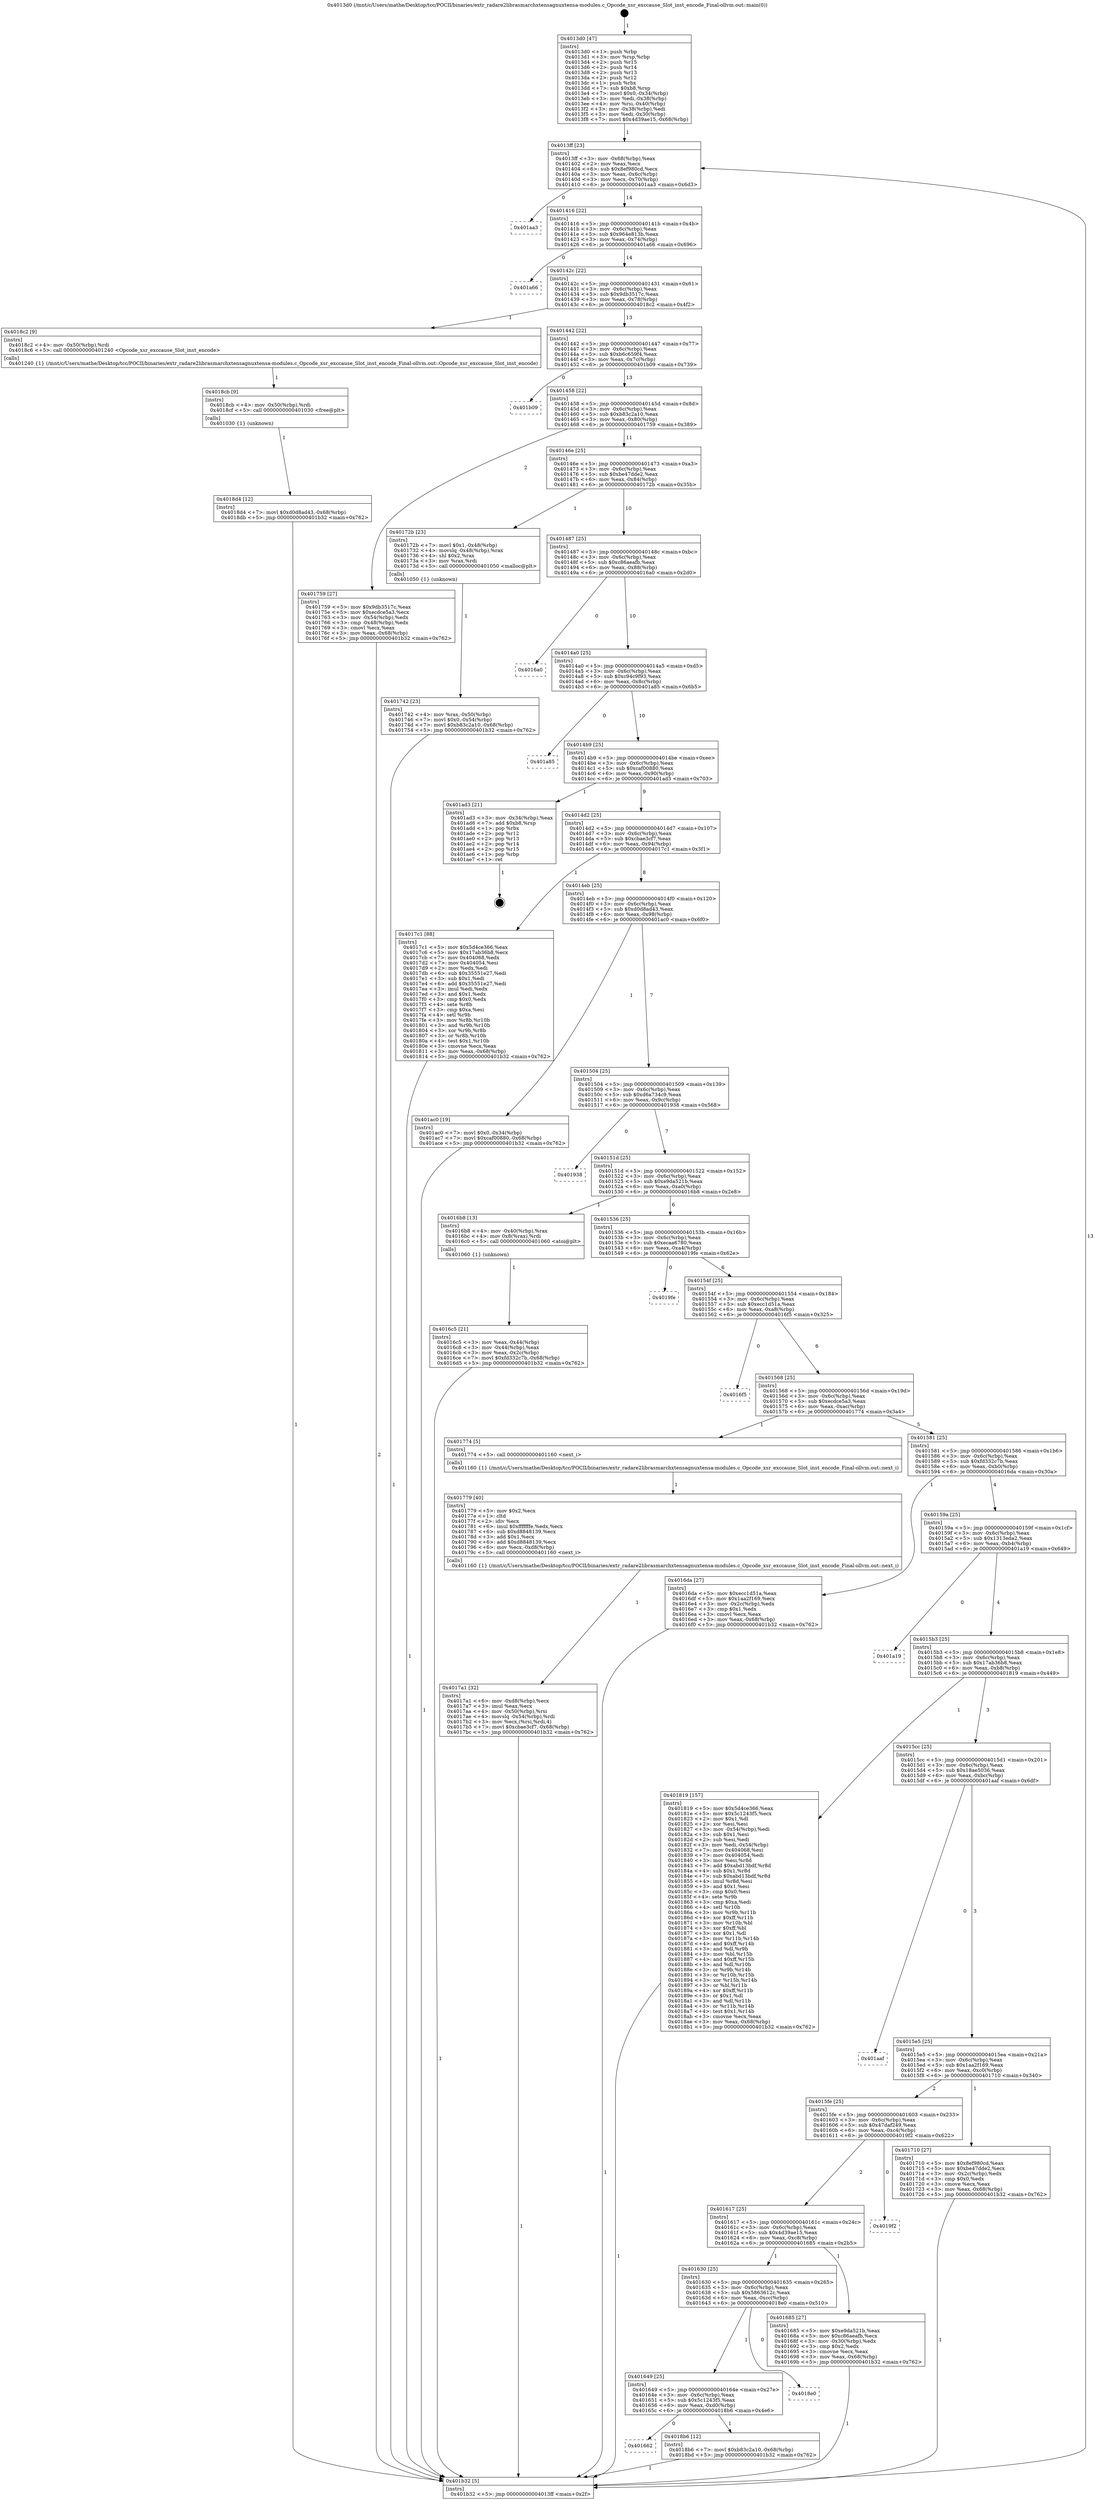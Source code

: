 digraph "0x4013d0" {
  label = "0x4013d0 (/mnt/c/Users/mathe/Desktop/tcc/POCII/binaries/extr_radare2librasmarchxtensagnuxtensa-modules.c_Opcode_xsr_exccause_Slot_inst_encode_Final-ollvm.out::main(0))"
  labelloc = "t"
  node[shape=record]

  Entry [label="",width=0.3,height=0.3,shape=circle,fillcolor=black,style=filled]
  "0x4013ff" [label="{
     0x4013ff [23]\l
     | [instrs]\l
     &nbsp;&nbsp;0x4013ff \<+3\>: mov -0x68(%rbp),%eax\l
     &nbsp;&nbsp;0x401402 \<+2\>: mov %eax,%ecx\l
     &nbsp;&nbsp;0x401404 \<+6\>: sub $0x8ef980cd,%ecx\l
     &nbsp;&nbsp;0x40140a \<+3\>: mov %eax,-0x6c(%rbp)\l
     &nbsp;&nbsp;0x40140d \<+3\>: mov %ecx,-0x70(%rbp)\l
     &nbsp;&nbsp;0x401410 \<+6\>: je 0000000000401aa3 \<main+0x6d3\>\l
  }"]
  "0x401aa3" [label="{
     0x401aa3\l
  }", style=dashed]
  "0x401416" [label="{
     0x401416 [22]\l
     | [instrs]\l
     &nbsp;&nbsp;0x401416 \<+5\>: jmp 000000000040141b \<main+0x4b\>\l
     &nbsp;&nbsp;0x40141b \<+3\>: mov -0x6c(%rbp),%eax\l
     &nbsp;&nbsp;0x40141e \<+5\>: sub $0x964e813b,%eax\l
     &nbsp;&nbsp;0x401423 \<+3\>: mov %eax,-0x74(%rbp)\l
     &nbsp;&nbsp;0x401426 \<+6\>: je 0000000000401a66 \<main+0x696\>\l
  }"]
  Exit [label="",width=0.3,height=0.3,shape=circle,fillcolor=black,style=filled,peripheries=2]
  "0x401a66" [label="{
     0x401a66\l
  }", style=dashed]
  "0x40142c" [label="{
     0x40142c [22]\l
     | [instrs]\l
     &nbsp;&nbsp;0x40142c \<+5\>: jmp 0000000000401431 \<main+0x61\>\l
     &nbsp;&nbsp;0x401431 \<+3\>: mov -0x6c(%rbp),%eax\l
     &nbsp;&nbsp;0x401434 \<+5\>: sub $0x9db3517c,%eax\l
     &nbsp;&nbsp;0x401439 \<+3\>: mov %eax,-0x78(%rbp)\l
     &nbsp;&nbsp;0x40143c \<+6\>: je 00000000004018c2 \<main+0x4f2\>\l
  }"]
  "0x4018d4" [label="{
     0x4018d4 [12]\l
     | [instrs]\l
     &nbsp;&nbsp;0x4018d4 \<+7\>: movl $0xd0d8ad43,-0x68(%rbp)\l
     &nbsp;&nbsp;0x4018db \<+5\>: jmp 0000000000401b32 \<main+0x762\>\l
  }"]
  "0x4018c2" [label="{
     0x4018c2 [9]\l
     | [instrs]\l
     &nbsp;&nbsp;0x4018c2 \<+4\>: mov -0x50(%rbp),%rdi\l
     &nbsp;&nbsp;0x4018c6 \<+5\>: call 0000000000401240 \<Opcode_xsr_exccause_Slot_inst_encode\>\l
     | [calls]\l
     &nbsp;&nbsp;0x401240 \{1\} (/mnt/c/Users/mathe/Desktop/tcc/POCII/binaries/extr_radare2librasmarchxtensagnuxtensa-modules.c_Opcode_xsr_exccause_Slot_inst_encode_Final-ollvm.out::Opcode_xsr_exccause_Slot_inst_encode)\l
  }"]
  "0x401442" [label="{
     0x401442 [22]\l
     | [instrs]\l
     &nbsp;&nbsp;0x401442 \<+5\>: jmp 0000000000401447 \<main+0x77\>\l
     &nbsp;&nbsp;0x401447 \<+3\>: mov -0x6c(%rbp),%eax\l
     &nbsp;&nbsp;0x40144a \<+5\>: sub $0xb6c659f4,%eax\l
     &nbsp;&nbsp;0x40144f \<+3\>: mov %eax,-0x7c(%rbp)\l
     &nbsp;&nbsp;0x401452 \<+6\>: je 0000000000401b09 \<main+0x739\>\l
  }"]
  "0x4018cb" [label="{
     0x4018cb [9]\l
     | [instrs]\l
     &nbsp;&nbsp;0x4018cb \<+4\>: mov -0x50(%rbp),%rdi\l
     &nbsp;&nbsp;0x4018cf \<+5\>: call 0000000000401030 \<free@plt\>\l
     | [calls]\l
     &nbsp;&nbsp;0x401030 \{1\} (unknown)\l
  }"]
  "0x401b09" [label="{
     0x401b09\l
  }", style=dashed]
  "0x401458" [label="{
     0x401458 [22]\l
     | [instrs]\l
     &nbsp;&nbsp;0x401458 \<+5\>: jmp 000000000040145d \<main+0x8d\>\l
     &nbsp;&nbsp;0x40145d \<+3\>: mov -0x6c(%rbp),%eax\l
     &nbsp;&nbsp;0x401460 \<+5\>: sub $0xb83c2a10,%eax\l
     &nbsp;&nbsp;0x401465 \<+3\>: mov %eax,-0x80(%rbp)\l
     &nbsp;&nbsp;0x401468 \<+6\>: je 0000000000401759 \<main+0x389\>\l
  }"]
  "0x401662" [label="{
     0x401662\l
  }", style=dashed]
  "0x401759" [label="{
     0x401759 [27]\l
     | [instrs]\l
     &nbsp;&nbsp;0x401759 \<+5\>: mov $0x9db3517c,%eax\l
     &nbsp;&nbsp;0x40175e \<+5\>: mov $0xecdce5a3,%ecx\l
     &nbsp;&nbsp;0x401763 \<+3\>: mov -0x54(%rbp),%edx\l
     &nbsp;&nbsp;0x401766 \<+3\>: cmp -0x48(%rbp),%edx\l
     &nbsp;&nbsp;0x401769 \<+3\>: cmovl %ecx,%eax\l
     &nbsp;&nbsp;0x40176c \<+3\>: mov %eax,-0x68(%rbp)\l
     &nbsp;&nbsp;0x40176f \<+5\>: jmp 0000000000401b32 \<main+0x762\>\l
  }"]
  "0x40146e" [label="{
     0x40146e [25]\l
     | [instrs]\l
     &nbsp;&nbsp;0x40146e \<+5\>: jmp 0000000000401473 \<main+0xa3\>\l
     &nbsp;&nbsp;0x401473 \<+3\>: mov -0x6c(%rbp),%eax\l
     &nbsp;&nbsp;0x401476 \<+5\>: sub $0xbe47dde2,%eax\l
     &nbsp;&nbsp;0x40147b \<+6\>: mov %eax,-0x84(%rbp)\l
     &nbsp;&nbsp;0x401481 \<+6\>: je 000000000040172b \<main+0x35b\>\l
  }"]
  "0x4018b6" [label="{
     0x4018b6 [12]\l
     | [instrs]\l
     &nbsp;&nbsp;0x4018b6 \<+7\>: movl $0xb83c2a10,-0x68(%rbp)\l
     &nbsp;&nbsp;0x4018bd \<+5\>: jmp 0000000000401b32 \<main+0x762\>\l
  }"]
  "0x40172b" [label="{
     0x40172b [23]\l
     | [instrs]\l
     &nbsp;&nbsp;0x40172b \<+7\>: movl $0x1,-0x48(%rbp)\l
     &nbsp;&nbsp;0x401732 \<+4\>: movslq -0x48(%rbp),%rax\l
     &nbsp;&nbsp;0x401736 \<+4\>: shl $0x2,%rax\l
     &nbsp;&nbsp;0x40173a \<+3\>: mov %rax,%rdi\l
     &nbsp;&nbsp;0x40173d \<+5\>: call 0000000000401050 \<malloc@plt\>\l
     | [calls]\l
     &nbsp;&nbsp;0x401050 \{1\} (unknown)\l
  }"]
  "0x401487" [label="{
     0x401487 [25]\l
     | [instrs]\l
     &nbsp;&nbsp;0x401487 \<+5\>: jmp 000000000040148c \<main+0xbc\>\l
     &nbsp;&nbsp;0x40148c \<+3\>: mov -0x6c(%rbp),%eax\l
     &nbsp;&nbsp;0x40148f \<+5\>: sub $0xc86aeafb,%eax\l
     &nbsp;&nbsp;0x401494 \<+6\>: mov %eax,-0x88(%rbp)\l
     &nbsp;&nbsp;0x40149a \<+6\>: je 00000000004016a0 \<main+0x2d0\>\l
  }"]
  "0x401649" [label="{
     0x401649 [25]\l
     | [instrs]\l
     &nbsp;&nbsp;0x401649 \<+5\>: jmp 000000000040164e \<main+0x27e\>\l
     &nbsp;&nbsp;0x40164e \<+3\>: mov -0x6c(%rbp),%eax\l
     &nbsp;&nbsp;0x401651 \<+5\>: sub $0x5c1243f5,%eax\l
     &nbsp;&nbsp;0x401656 \<+6\>: mov %eax,-0xd0(%rbp)\l
     &nbsp;&nbsp;0x40165c \<+6\>: je 00000000004018b6 \<main+0x4e6\>\l
  }"]
  "0x4016a0" [label="{
     0x4016a0\l
  }", style=dashed]
  "0x4014a0" [label="{
     0x4014a0 [25]\l
     | [instrs]\l
     &nbsp;&nbsp;0x4014a0 \<+5\>: jmp 00000000004014a5 \<main+0xd5\>\l
     &nbsp;&nbsp;0x4014a5 \<+3\>: mov -0x6c(%rbp),%eax\l
     &nbsp;&nbsp;0x4014a8 \<+5\>: sub $0xc94c9f93,%eax\l
     &nbsp;&nbsp;0x4014ad \<+6\>: mov %eax,-0x8c(%rbp)\l
     &nbsp;&nbsp;0x4014b3 \<+6\>: je 0000000000401a85 \<main+0x6b5\>\l
  }"]
  "0x4018e0" [label="{
     0x4018e0\l
  }", style=dashed]
  "0x401a85" [label="{
     0x401a85\l
  }", style=dashed]
  "0x4014b9" [label="{
     0x4014b9 [25]\l
     | [instrs]\l
     &nbsp;&nbsp;0x4014b9 \<+5\>: jmp 00000000004014be \<main+0xee\>\l
     &nbsp;&nbsp;0x4014be \<+3\>: mov -0x6c(%rbp),%eax\l
     &nbsp;&nbsp;0x4014c1 \<+5\>: sub $0xcaf00880,%eax\l
     &nbsp;&nbsp;0x4014c6 \<+6\>: mov %eax,-0x90(%rbp)\l
     &nbsp;&nbsp;0x4014cc \<+6\>: je 0000000000401ad3 \<main+0x703\>\l
  }"]
  "0x4017a1" [label="{
     0x4017a1 [32]\l
     | [instrs]\l
     &nbsp;&nbsp;0x4017a1 \<+6\>: mov -0xd8(%rbp),%ecx\l
     &nbsp;&nbsp;0x4017a7 \<+3\>: imul %eax,%ecx\l
     &nbsp;&nbsp;0x4017aa \<+4\>: mov -0x50(%rbp),%rsi\l
     &nbsp;&nbsp;0x4017ae \<+4\>: movslq -0x54(%rbp),%rdi\l
     &nbsp;&nbsp;0x4017b2 \<+3\>: mov %ecx,(%rsi,%rdi,4)\l
     &nbsp;&nbsp;0x4017b5 \<+7\>: movl $0xcbae3cf7,-0x68(%rbp)\l
     &nbsp;&nbsp;0x4017bc \<+5\>: jmp 0000000000401b32 \<main+0x762\>\l
  }"]
  "0x401ad3" [label="{
     0x401ad3 [21]\l
     | [instrs]\l
     &nbsp;&nbsp;0x401ad3 \<+3\>: mov -0x34(%rbp),%eax\l
     &nbsp;&nbsp;0x401ad6 \<+7\>: add $0xb8,%rsp\l
     &nbsp;&nbsp;0x401add \<+1\>: pop %rbx\l
     &nbsp;&nbsp;0x401ade \<+2\>: pop %r12\l
     &nbsp;&nbsp;0x401ae0 \<+2\>: pop %r13\l
     &nbsp;&nbsp;0x401ae2 \<+2\>: pop %r14\l
     &nbsp;&nbsp;0x401ae4 \<+2\>: pop %r15\l
     &nbsp;&nbsp;0x401ae6 \<+1\>: pop %rbp\l
     &nbsp;&nbsp;0x401ae7 \<+1\>: ret\l
  }"]
  "0x4014d2" [label="{
     0x4014d2 [25]\l
     | [instrs]\l
     &nbsp;&nbsp;0x4014d2 \<+5\>: jmp 00000000004014d7 \<main+0x107\>\l
     &nbsp;&nbsp;0x4014d7 \<+3\>: mov -0x6c(%rbp),%eax\l
     &nbsp;&nbsp;0x4014da \<+5\>: sub $0xcbae3cf7,%eax\l
     &nbsp;&nbsp;0x4014df \<+6\>: mov %eax,-0x94(%rbp)\l
     &nbsp;&nbsp;0x4014e5 \<+6\>: je 00000000004017c1 \<main+0x3f1\>\l
  }"]
  "0x401779" [label="{
     0x401779 [40]\l
     | [instrs]\l
     &nbsp;&nbsp;0x401779 \<+5\>: mov $0x2,%ecx\l
     &nbsp;&nbsp;0x40177e \<+1\>: cltd\l
     &nbsp;&nbsp;0x40177f \<+2\>: idiv %ecx\l
     &nbsp;&nbsp;0x401781 \<+6\>: imul $0xfffffffe,%edx,%ecx\l
     &nbsp;&nbsp;0x401787 \<+6\>: sub $0xd8848139,%ecx\l
     &nbsp;&nbsp;0x40178d \<+3\>: add $0x1,%ecx\l
     &nbsp;&nbsp;0x401790 \<+6\>: add $0xd8848139,%ecx\l
     &nbsp;&nbsp;0x401796 \<+6\>: mov %ecx,-0xd8(%rbp)\l
     &nbsp;&nbsp;0x40179c \<+5\>: call 0000000000401160 \<next_i\>\l
     | [calls]\l
     &nbsp;&nbsp;0x401160 \{1\} (/mnt/c/Users/mathe/Desktop/tcc/POCII/binaries/extr_radare2librasmarchxtensagnuxtensa-modules.c_Opcode_xsr_exccause_Slot_inst_encode_Final-ollvm.out::next_i)\l
  }"]
  "0x4017c1" [label="{
     0x4017c1 [88]\l
     | [instrs]\l
     &nbsp;&nbsp;0x4017c1 \<+5\>: mov $0x5d4ce366,%eax\l
     &nbsp;&nbsp;0x4017c6 \<+5\>: mov $0x17ab36b8,%ecx\l
     &nbsp;&nbsp;0x4017cb \<+7\>: mov 0x404068,%edx\l
     &nbsp;&nbsp;0x4017d2 \<+7\>: mov 0x404054,%esi\l
     &nbsp;&nbsp;0x4017d9 \<+2\>: mov %edx,%edi\l
     &nbsp;&nbsp;0x4017db \<+6\>: sub $0x35551e27,%edi\l
     &nbsp;&nbsp;0x4017e1 \<+3\>: sub $0x1,%edi\l
     &nbsp;&nbsp;0x4017e4 \<+6\>: add $0x35551e27,%edi\l
     &nbsp;&nbsp;0x4017ea \<+3\>: imul %edi,%edx\l
     &nbsp;&nbsp;0x4017ed \<+3\>: and $0x1,%edx\l
     &nbsp;&nbsp;0x4017f0 \<+3\>: cmp $0x0,%edx\l
     &nbsp;&nbsp;0x4017f3 \<+4\>: sete %r8b\l
     &nbsp;&nbsp;0x4017f7 \<+3\>: cmp $0xa,%esi\l
     &nbsp;&nbsp;0x4017fa \<+4\>: setl %r9b\l
     &nbsp;&nbsp;0x4017fe \<+3\>: mov %r8b,%r10b\l
     &nbsp;&nbsp;0x401801 \<+3\>: and %r9b,%r10b\l
     &nbsp;&nbsp;0x401804 \<+3\>: xor %r9b,%r8b\l
     &nbsp;&nbsp;0x401807 \<+3\>: or %r8b,%r10b\l
     &nbsp;&nbsp;0x40180a \<+4\>: test $0x1,%r10b\l
     &nbsp;&nbsp;0x40180e \<+3\>: cmovne %ecx,%eax\l
     &nbsp;&nbsp;0x401811 \<+3\>: mov %eax,-0x68(%rbp)\l
     &nbsp;&nbsp;0x401814 \<+5\>: jmp 0000000000401b32 \<main+0x762\>\l
  }"]
  "0x4014eb" [label="{
     0x4014eb [25]\l
     | [instrs]\l
     &nbsp;&nbsp;0x4014eb \<+5\>: jmp 00000000004014f0 \<main+0x120\>\l
     &nbsp;&nbsp;0x4014f0 \<+3\>: mov -0x6c(%rbp),%eax\l
     &nbsp;&nbsp;0x4014f3 \<+5\>: sub $0xd0d8ad43,%eax\l
     &nbsp;&nbsp;0x4014f8 \<+6\>: mov %eax,-0x98(%rbp)\l
     &nbsp;&nbsp;0x4014fe \<+6\>: je 0000000000401ac0 \<main+0x6f0\>\l
  }"]
  "0x401742" [label="{
     0x401742 [23]\l
     | [instrs]\l
     &nbsp;&nbsp;0x401742 \<+4\>: mov %rax,-0x50(%rbp)\l
     &nbsp;&nbsp;0x401746 \<+7\>: movl $0x0,-0x54(%rbp)\l
     &nbsp;&nbsp;0x40174d \<+7\>: movl $0xb83c2a10,-0x68(%rbp)\l
     &nbsp;&nbsp;0x401754 \<+5\>: jmp 0000000000401b32 \<main+0x762\>\l
  }"]
  "0x401ac0" [label="{
     0x401ac0 [19]\l
     | [instrs]\l
     &nbsp;&nbsp;0x401ac0 \<+7\>: movl $0x0,-0x34(%rbp)\l
     &nbsp;&nbsp;0x401ac7 \<+7\>: movl $0xcaf00880,-0x68(%rbp)\l
     &nbsp;&nbsp;0x401ace \<+5\>: jmp 0000000000401b32 \<main+0x762\>\l
  }"]
  "0x401504" [label="{
     0x401504 [25]\l
     | [instrs]\l
     &nbsp;&nbsp;0x401504 \<+5\>: jmp 0000000000401509 \<main+0x139\>\l
     &nbsp;&nbsp;0x401509 \<+3\>: mov -0x6c(%rbp),%eax\l
     &nbsp;&nbsp;0x40150c \<+5\>: sub $0xd6a734c9,%eax\l
     &nbsp;&nbsp;0x401511 \<+6\>: mov %eax,-0x9c(%rbp)\l
     &nbsp;&nbsp;0x401517 \<+6\>: je 0000000000401938 \<main+0x568\>\l
  }"]
  "0x4016c5" [label="{
     0x4016c5 [21]\l
     | [instrs]\l
     &nbsp;&nbsp;0x4016c5 \<+3\>: mov %eax,-0x44(%rbp)\l
     &nbsp;&nbsp;0x4016c8 \<+3\>: mov -0x44(%rbp),%eax\l
     &nbsp;&nbsp;0x4016cb \<+3\>: mov %eax,-0x2c(%rbp)\l
     &nbsp;&nbsp;0x4016ce \<+7\>: movl $0xfd332c7b,-0x68(%rbp)\l
     &nbsp;&nbsp;0x4016d5 \<+5\>: jmp 0000000000401b32 \<main+0x762\>\l
  }"]
  "0x401938" [label="{
     0x401938\l
  }", style=dashed]
  "0x40151d" [label="{
     0x40151d [25]\l
     | [instrs]\l
     &nbsp;&nbsp;0x40151d \<+5\>: jmp 0000000000401522 \<main+0x152\>\l
     &nbsp;&nbsp;0x401522 \<+3\>: mov -0x6c(%rbp),%eax\l
     &nbsp;&nbsp;0x401525 \<+5\>: sub $0xe9da521b,%eax\l
     &nbsp;&nbsp;0x40152a \<+6\>: mov %eax,-0xa0(%rbp)\l
     &nbsp;&nbsp;0x401530 \<+6\>: je 00000000004016b8 \<main+0x2e8\>\l
  }"]
  "0x4013d0" [label="{
     0x4013d0 [47]\l
     | [instrs]\l
     &nbsp;&nbsp;0x4013d0 \<+1\>: push %rbp\l
     &nbsp;&nbsp;0x4013d1 \<+3\>: mov %rsp,%rbp\l
     &nbsp;&nbsp;0x4013d4 \<+2\>: push %r15\l
     &nbsp;&nbsp;0x4013d6 \<+2\>: push %r14\l
     &nbsp;&nbsp;0x4013d8 \<+2\>: push %r13\l
     &nbsp;&nbsp;0x4013da \<+2\>: push %r12\l
     &nbsp;&nbsp;0x4013dc \<+1\>: push %rbx\l
     &nbsp;&nbsp;0x4013dd \<+7\>: sub $0xb8,%rsp\l
     &nbsp;&nbsp;0x4013e4 \<+7\>: movl $0x0,-0x34(%rbp)\l
     &nbsp;&nbsp;0x4013eb \<+3\>: mov %edi,-0x38(%rbp)\l
     &nbsp;&nbsp;0x4013ee \<+4\>: mov %rsi,-0x40(%rbp)\l
     &nbsp;&nbsp;0x4013f2 \<+3\>: mov -0x38(%rbp),%edi\l
     &nbsp;&nbsp;0x4013f5 \<+3\>: mov %edi,-0x30(%rbp)\l
     &nbsp;&nbsp;0x4013f8 \<+7\>: movl $0x4d39ae15,-0x68(%rbp)\l
  }"]
  "0x4016b8" [label="{
     0x4016b8 [13]\l
     | [instrs]\l
     &nbsp;&nbsp;0x4016b8 \<+4\>: mov -0x40(%rbp),%rax\l
     &nbsp;&nbsp;0x4016bc \<+4\>: mov 0x8(%rax),%rdi\l
     &nbsp;&nbsp;0x4016c0 \<+5\>: call 0000000000401060 \<atoi@plt\>\l
     | [calls]\l
     &nbsp;&nbsp;0x401060 \{1\} (unknown)\l
  }"]
  "0x401536" [label="{
     0x401536 [25]\l
     | [instrs]\l
     &nbsp;&nbsp;0x401536 \<+5\>: jmp 000000000040153b \<main+0x16b\>\l
     &nbsp;&nbsp;0x40153b \<+3\>: mov -0x6c(%rbp),%eax\l
     &nbsp;&nbsp;0x40153e \<+5\>: sub $0xecaa6780,%eax\l
     &nbsp;&nbsp;0x401543 \<+6\>: mov %eax,-0xa4(%rbp)\l
     &nbsp;&nbsp;0x401549 \<+6\>: je 00000000004019fe \<main+0x62e\>\l
  }"]
  "0x401b32" [label="{
     0x401b32 [5]\l
     | [instrs]\l
     &nbsp;&nbsp;0x401b32 \<+5\>: jmp 00000000004013ff \<main+0x2f\>\l
  }"]
  "0x4019fe" [label="{
     0x4019fe\l
  }", style=dashed]
  "0x40154f" [label="{
     0x40154f [25]\l
     | [instrs]\l
     &nbsp;&nbsp;0x40154f \<+5\>: jmp 0000000000401554 \<main+0x184\>\l
     &nbsp;&nbsp;0x401554 \<+3\>: mov -0x6c(%rbp),%eax\l
     &nbsp;&nbsp;0x401557 \<+5\>: sub $0xecc1d51a,%eax\l
     &nbsp;&nbsp;0x40155c \<+6\>: mov %eax,-0xa8(%rbp)\l
     &nbsp;&nbsp;0x401562 \<+6\>: je 00000000004016f5 \<main+0x325\>\l
  }"]
  "0x401630" [label="{
     0x401630 [25]\l
     | [instrs]\l
     &nbsp;&nbsp;0x401630 \<+5\>: jmp 0000000000401635 \<main+0x265\>\l
     &nbsp;&nbsp;0x401635 \<+3\>: mov -0x6c(%rbp),%eax\l
     &nbsp;&nbsp;0x401638 \<+5\>: sub $0x5863612c,%eax\l
     &nbsp;&nbsp;0x40163d \<+6\>: mov %eax,-0xcc(%rbp)\l
     &nbsp;&nbsp;0x401643 \<+6\>: je 00000000004018e0 \<main+0x510\>\l
  }"]
  "0x4016f5" [label="{
     0x4016f5\l
  }", style=dashed]
  "0x401568" [label="{
     0x401568 [25]\l
     | [instrs]\l
     &nbsp;&nbsp;0x401568 \<+5\>: jmp 000000000040156d \<main+0x19d\>\l
     &nbsp;&nbsp;0x40156d \<+3\>: mov -0x6c(%rbp),%eax\l
     &nbsp;&nbsp;0x401570 \<+5\>: sub $0xecdce5a3,%eax\l
     &nbsp;&nbsp;0x401575 \<+6\>: mov %eax,-0xac(%rbp)\l
     &nbsp;&nbsp;0x40157b \<+6\>: je 0000000000401774 \<main+0x3a4\>\l
  }"]
  "0x401685" [label="{
     0x401685 [27]\l
     | [instrs]\l
     &nbsp;&nbsp;0x401685 \<+5\>: mov $0xe9da521b,%eax\l
     &nbsp;&nbsp;0x40168a \<+5\>: mov $0xc86aeafb,%ecx\l
     &nbsp;&nbsp;0x40168f \<+3\>: mov -0x30(%rbp),%edx\l
     &nbsp;&nbsp;0x401692 \<+3\>: cmp $0x2,%edx\l
     &nbsp;&nbsp;0x401695 \<+3\>: cmovne %ecx,%eax\l
     &nbsp;&nbsp;0x401698 \<+3\>: mov %eax,-0x68(%rbp)\l
     &nbsp;&nbsp;0x40169b \<+5\>: jmp 0000000000401b32 \<main+0x762\>\l
  }"]
  "0x401774" [label="{
     0x401774 [5]\l
     | [instrs]\l
     &nbsp;&nbsp;0x401774 \<+5\>: call 0000000000401160 \<next_i\>\l
     | [calls]\l
     &nbsp;&nbsp;0x401160 \{1\} (/mnt/c/Users/mathe/Desktop/tcc/POCII/binaries/extr_radare2librasmarchxtensagnuxtensa-modules.c_Opcode_xsr_exccause_Slot_inst_encode_Final-ollvm.out::next_i)\l
  }"]
  "0x401581" [label="{
     0x401581 [25]\l
     | [instrs]\l
     &nbsp;&nbsp;0x401581 \<+5\>: jmp 0000000000401586 \<main+0x1b6\>\l
     &nbsp;&nbsp;0x401586 \<+3\>: mov -0x6c(%rbp),%eax\l
     &nbsp;&nbsp;0x401589 \<+5\>: sub $0xfd332c7b,%eax\l
     &nbsp;&nbsp;0x40158e \<+6\>: mov %eax,-0xb0(%rbp)\l
     &nbsp;&nbsp;0x401594 \<+6\>: je 00000000004016da \<main+0x30a\>\l
  }"]
  "0x401617" [label="{
     0x401617 [25]\l
     | [instrs]\l
     &nbsp;&nbsp;0x401617 \<+5\>: jmp 000000000040161c \<main+0x24c\>\l
     &nbsp;&nbsp;0x40161c \<+3\>: mov -0x6c(%rbp),%eax\l
     &nbsp;&nbsp;0x40161f \<+5\>: sub $0x4d39ae15,%eax\l
     &nbsp;&nbsp;0x401624 \<+6\>: mov %eax,-0xc8(%rbp)\l
     &nbsp;&nbsp;0x40162a \<+6\>: je 0000000000401685 \<main+0x2b5\>\l
  }"]
  "0x4016da" [label="{
     0x4016da [27]\l
     | [instrs]\l
     &nbsp;&nbsp;0x4016da \<+5\>: mov $0xecc1d51a,%eax\l
     &nbsp;&nbsp;0x4016df \<+5\>: mov $0x1aa2f169,%ecx\l
     &nbsp;&nbsp;0x4016e4 \<+3\>: mov -0x2c(%rbp),%edx\l
     &nbsp;&nbsp;0x4016e7 \<+3\>: cmp $0x1,%edx\l
     &nbsp;&nbsp;0x4016ea \<+3\>: cmovl %ecx,%eax\l
     &nbsp;&nbsp;0x4016ed \<+3\>: mov %eax,-0x68(%rbp)\l
     &nbsp;&nbsp;0x4016f0 \<+5\>: jmp 0000000000401b32 \<main+0x762\>\l
  }"]
  "0x40159a" [label="{
     0x40159a [25]\l
     | [instrs]\l
     &nbsp;&nbsp;0x40159a \<+5\>: jmp 000000000040159f \<main+0x1cf\>\l
     &nbsp;&nbsp;0x40159f \<+3\>: mov -0x6c(%rbp),%eax\l
     &nbsp;&nbsp;0x4015a2 \<+5\>: sub $0x1313eda2,%eax\l
     &nbsp;&nbsp;0x4015a7 \<+6\>: mov %eax,-0xb4(%rbp)\l
     &nbsp;&nbsp;0x4015ad \<+6\>: je 0000000000401a19 \<main+0x649\>\l
  }"]
  "0x4019f2" [label="{
     0x4019f2\l
  }", style=dashed]
  "0x401a19" [label="{
     0x401a19\l
  }", style=dashed]
  "0x4015b3" [label="{
     0x4015b3 [25]\l
     | [instrs]\l
     &nbsp;&nbsp;0x4015b3 \<+5\>: jmp 00000000004015b8 \<main+0x1e8\>\l
     &nbsp;&nbsp;0x4015b8 \<+3\>: mov -0x6c(%rbp),%eax\l
     &nbsp;&nbsp;0x4015bb \<+5\>: sub $0x17ab36b8,%eax\l
     &nbsp;&nbsp;0x4015c0 \<+6\>: mov %eax,-0xb8(%rbp)\l
     &nbsp;&nbsp;0x4015c6 \<+6\>: je 0000000000401819 \<main+0x449\>\l
  }"]
  "0x4015fe" [label="{
     0x4015fe [25]\l
     | [instrs]\l
     &nbsp;&nbsp;0x4015fe \<+5\>: jmp 0000000000401603 \<main+0x233\>\l
     &nbsp;&nbsp;0x401603 \<+3\>: mov -0x6c(%rbp),%eax\l
     &nbsp;&nbsp;0x401606 \<+5\>: sub $0x47daf249,%eax\l
     &nbsp;&nbsp;0x40160b \<+6\>: mov %eax,-0xc4(%rbp)\l
     &nbsp;&nbsp;0x401611 \<+6\>: je 00000000004019f2 \<main+0x622\>\l
  }"]
  "0x401819" [label="{
     0x401819 [157]\l
     | [instrs]\l
     &nbsp;&nbsp;0x401819 \<+5\>: mov $0x5d4ce366,%eax\l
     &nbsp;&nbsp;0x40181e \<+5\>: mov $0x5c1243f5,%ecx\l
     &nbsp;&nbsp;0x401823 \<+2\>: mov $0x1,%dl\l
     &nbsp;&nbsp;0x401825 \<+2\>: xor %esi,%esi\l
     &nbsp;&nbsp;0x401827 \<+3\>: mov -0x54(%rbp),%edi\l
     &nbsp;&nbsp;0x40182a \<+3\>: sub $0x1,%esi\l
     &nbsp;&nbsp;0x40182d \<+2\>: sub %esi,%edi\l
     &nbsp;&nbsp;0x40182f \<+3\>: mov %edi,-0x54(%rbp)\l
     &nbsp;&nbsp;0x401832 \<+7\>: mov 0x404068,%esi\l
     &nbsp;&nbsp;0x401839 \<+7\>: mov 0x404054,%edi\l
     &nbsp;&nbsp;0x401840 \<+3\>: mov %esi,%r8d\l
     &nbsp;&nbsp;0x401843 \<+7\>: add $0xabd13bdf,%r8d\l
     &nbsp;&nbsp;0x40184a \<+4\>: sub $0x1,%r8d\l
     &nbsp;&nbsp;0x40184e \<+7\>: sub $0xabd13bdf,%r8d\l
     &nbsp;&nbsp;0x401855 \<+4\>: imul %r8d,%esi\l
     &nbsp;&nbsp;0x401859 \<+3\>: and $0x1,%esi\l
     &nbsp;&nbsp;0x40185c \<+3\>: cmp $0x0,%esi\l
     &nbsp;&nbsp;0x40185f \<+4\>: sete %r9b\l
     &nbsp;&nbsp;0x401863 \<+3\>: cmp $0xa,%edi\l
     &nbsp;&nbsp;0x401866 \<+4\>: setl %r10b\l
     &nbsp;&nbsp;0x40186a \<+3\>: mov %r9b,%r11b\l
     &nbsp;&nbsp;0x40186d \<+4\>: xor $0xff,%r11b\l
     &nbsp;&nbsp;0x401871 \<+3\>: mov %r10b,%bl\l
     &nbsp;&nbsp;0x401874 \<+3\>: xor $0xff,%bl\l
     &nbsp;&nbsp;0x401877 \<+3\>: xor $0x1,%dl\l
     &nbsp;&nbsp;0x40187a \<+3\>: mov %r11b,%r14b\l
     &nbsp;&nbsp;0x40187d \<+4\>: and $0xff,%r14b\l
     &nbsp;&nbsp;0x401881 \<+3\>: and %dl,%r9b\l
     &nbsp;&nbsp;0x401884 \<+3\>: mov %bl,%r15b\l
     &nbsp;&nbsp;0x401887 \<+4\>: and $0xff,%r15b\l
     &nbsp;&nbsp;0x40188b \<+3\>: and %dl,%r10b\l
     &nbsp;&nbsp;0x40188e \<+3\>: or %r9b,%r14b\l
     &nbsp;&nbsp;0x401891 \<+3\>: or %r10b,%r15b\l
     &nbsp;&nbsp;0x401894 \<+3\>: xor %r15b,%r14b\l
     &nbsp;&nbsp;0x401897 \<+3\>: or %bl,%r11b\l
     &nbsp;&nbsp;0x40189a \<+4\>: xor $0xff,%r11b\l
     &nbsp;&nbsp;0x40189e \<+3\>: or $0x1,%dl\l
     &nbsp;&nbsp;0x4018a1 \<+3\>: and %dl,%r11b\l
     &nbsp;&nbsp;0x4018a4 \<+3\>: or %r11b,%r14b\l
     &nbsp;&nbsp;0x4018a7 \<+4\>: test $0x1,%r14b\l
     &nbsp;&nbsp;0x4018ab \<+3\>: cmovne %ecx,%eax\l
     &nbsp;&nbsp;0x4018ae \<+3\>: mov %eax,-0x68(%rbp)\l
     &nbsp;&nbsp;0x4018b1 \<+5\>: jmp 0000000000401b32 \<main+0x762\>\l
  }"]
  "0x4015cc" [label="{
     0x4015cc [25]\l
     | [instrs]\l
     &nbsp;&nbsp;0x4015cc \<+5\>: jmp 00000000004015d1 \<main+0x201\>\l
     &nbsp;&nbsp;0x4015d1 \<+3\>: mov -0x6c(%rbp),%eax\l
     &nbsp;&nbsp;0x4015d4 \<+5\>: sub $0x18ae5036,%eax\l
     &nbsp;&nbsp;0x4015d9 \<+6\>: mov %eax,-0xbc(%rbp)\l
     &nbsp;&nbsp;0x4015df \<+6\>: je 0000000000401aaf \<main+0x6df\>\l
  }"]
  "0x401710" [label="{
     0x401710 [27]\l
     | [instrs]\l
     &nbsp;&nbsp;0x401710 \<+5\>: mov $0x8ef980cd,%eax\l
     &nbsp;&nbsp;0x401715 \<+5\>: mov $0xbe47dde2,%ecx\l
     &nbsp;&nbsp;0x40171a \<+3\>: mov -0x2c(%rbp),%edx\l
     &nbsp;&nbsp;0x40171d \<+3\>: cmp $0x0,%edx\l
     &nbsp;&nbsp;0x401720 \<+3\>: cmove %ecx,%eax\l
     &nbsp;&nbsp;0x401723 \<+3\>: mov %eax,-0x68(%rbp)\l
     &nbsp;&nbsp;0x401726 \<+5\>: jmp 0000000000401b32 \<main+0x762\>\l
  }"]
  "0x401aaf" [label="{
     0x401aaf\l
  }", style=dashed]
  "0x4015e5" [label="{
     0x4015e5 [25]\l
     | [instrs]\l
     &nbsp;&nbsp;0x4015e5 \<+5\>: jmp 00000000004015ea \<main+0x21a\>\l
     &nbsp;&nbsp;0x4015ea \<+3\>: mov -0x6c(%rbp),%eax\l
     &nbsp;&nbsp;0x4015ed \<+5\>: sub $0x1aa2f169,%eax\l
     &nbsp;&nbsp;0x4015f2 \<+6\>: mov %eax,-0xc0(%rbp)\l
     &nbsp;&nbsp;0x4015f8 \<+6\>: je 0000000000401710 \<main+0x340\>\l
  }"]
  Entry -> "0x4013d0" [label=" 1"]
  "0x4013ff" -> "0x401aa3" [label=" 0"]
  "0x4013ff" -> "0x401416" [label=" 14"]
  "0x401ad3" -> Exit [label=" 1"]
  "0x401416" -> "0x401a66" [label=" 0"]
  "0x401416" -> "0x40142c" [label=" 14"]
  "0x401ac0" -> "0x401b32" [label=" 1"]
  "0x40142c" -> "0x4018c2" [label=" 1"]
  "0x40142c" -> "0x401442" [label=" 13"]
  "0x4018d4" -> "0x401b32" [label=" 1"]
  "0x401442" -> "0x401b09" [label=" 0"]
  "0x401442" -> "0x401458" [label=" 13"]
  "0x4018cb" -> "0x4018d4" [label=" 1"]
  "0x401458" -> "0x401759" [label=" 2"]
  "0x401458" -> "0x40146e" [label=" 11"]
  "0x4018c2" -> "0x4018cb" [label=" 1"]
  "0x40146e" -> "0x40172b" [label=" 1"]
  "0x40146e" -> "0x401487" [label=" 10"]
  "0x4018b6" -> "0x401b32" [label=" 1"]
  "0x401487" -> "0x4016a0" [label=" 0"]
  "0x401487" -> "0x4014a0" [label=" 10"]
  "0x401649" -> "0x4018b6" [label=" 1"]
  "0x4014a0" -> "0x401a85" [label=" 0"]
  "0x4014a0" -> "0x4014b9" [label=" 10"]
  "0x401649" -> "0x401662" [label=" 0"]
  "0x4014b9" -> "0x401ad3" [label=" 1"]
  "0x4014b9" -> "0x4014d2" [label=" 9"]
  "0x401630" -> "0x4018e0" [label=" 0"]
  "0x4014d2" -> "0x4017c1" [label=" 1"]
  "0x4014d2" -> "0x4014eb" [label=" 8"]
  "0x401630" -> "0x401649" [label=" 1"]
  "0x4014eb" -> "0x401ac0" [label=" 1"]
  "0x4014eb" -> "0x401504" [label=" 7"]
  "0x401819" -> "0x401b32" [label=" 1"]
  "0x401504" -> "0x401938" [label=" 0"]
  "0x401504" -> "0x40151d" [label=" 7"]
  "0x4017c1" -> "0x401b32" [label=" 1"]
  "0x40151d" -> "0x4016b8" [label=" 1"]
  "0x40151d" -> "0x401536" [label=" 6"]
  "0x4017a1" -> "0x401b32" [label=" 1"]
  "0x401536" -> "0x4019fe" [label=" 0"]
  "0x401536" -> "0x40154f" [label=" 6"]
  "0x401779" -> "0x4017a1" [label=" 1"]
  "0x40154f" -> "0x4016f5" [label=" 0"]
  "0x40154f" -> "0x401568" [label=" 6"]
  "0x401774" -> "0x401779" [label=" 1"]
  "0x401568" -> "0x401774" [label=" 1"]
  "0x401568" -> "0x401581" [label=" 5"]
  "0x401759" -> "0x401b32" [label=" 2"]
  "0x401581" -> "0x4016da" [label=" 1"]
  "0x401581" -> "0x40159a" [label=" 4"]
  "0x40172b" -> "0x401742" [label=" 1"]
  "0x40159a" -> "0x401a19" [label=" 0"]
  "0x40159a" -> "0x4015b3" [label=" 4"]
  "0x401710" -> "0x401b32" [label=" 1"]
  "0x4015b3" -> "0x401819" [label=" 1"]
  "0x4015b3" -> "0x4015cc" [label=" 3"]
  "0x4016c5" -> "0x401b32" [label=" 1"]
  "0x4015cc" -> "0x401aaf" [label=" 0"]
  "0x4015cc" -> "0x4015e5" [label=" 3"]
  "0x4016b8" -> "0x4016c5" [label=" 1"]
  "0x4015e5" -> "0x401710" [label=" 1"]
  "0x4015e5" -> "0x4015fe" [label=" 2"]
  "0x4016da" -> "0x401b32" [label=" 1"]
  "0x4015fe" -> "0x4019f2" [label=" 0"]
  "0x4015fe" -> "0x401617" [label=" 2"]
  "0x401742" -> "0x401b32" [label=" 1"]
  "0x401617" -> "0x401685" [label=" 1"]
  "0x401617" -> "0x401630" [label=" 1"]
  "0x401685" -> "0x401b32" [label=" 1"]
  "0x4013d0" -> "0x4013ff" [label=" 1"]
  "0x401b32" -> "0x4013ff" [label=" 13"]
}
